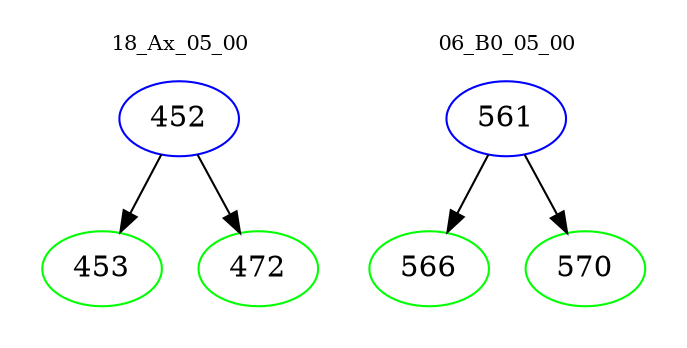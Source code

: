 digraph{
subgraph cluster_0 {
color = white
label = "18_Ax_05_00";
fontsize=10;
T0_452 [label="452", color="blue"]
T0_452 -> T0_453 [color="black"]
T0_453 [label="453", color="green"]
T0_452 -> T0_472 [color="black"]
T0_472 [label="472", color="green"]
}
subgraph cluster_1 {
color = white
label = "06_B0_05_00";
fontsize=10;
T1_561 [label="561", color="blue"]
T1_561 -> T1_566 [color="black"]
T1_566 [label="566", color="green"]
T1_561 -> T1_570 [color="black"]
T1_570 [label="570", color="green"]
}
}
